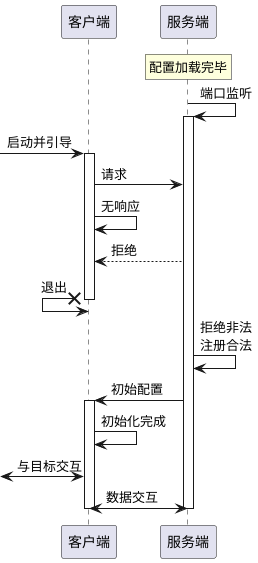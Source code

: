 @startuml

participant "客户端" as client
participant "服务端" as server

rnote over server: 配置加载完毕
server->server: 端口监听
activate server
[-> client: 启动并引导
activate client
client -> server: 请求
client -> client: 无响应
client <-- server: 拒绝
client <-x client: 退出
deactivate client
server->server: 拒绝非法\n注册合法
client <- server: 初始配置
activate client
client -> client: 初始化完成
[<-> client: 与目标交互
client <-> server: 数据交互
deactivate client
deactivate server


@enduml